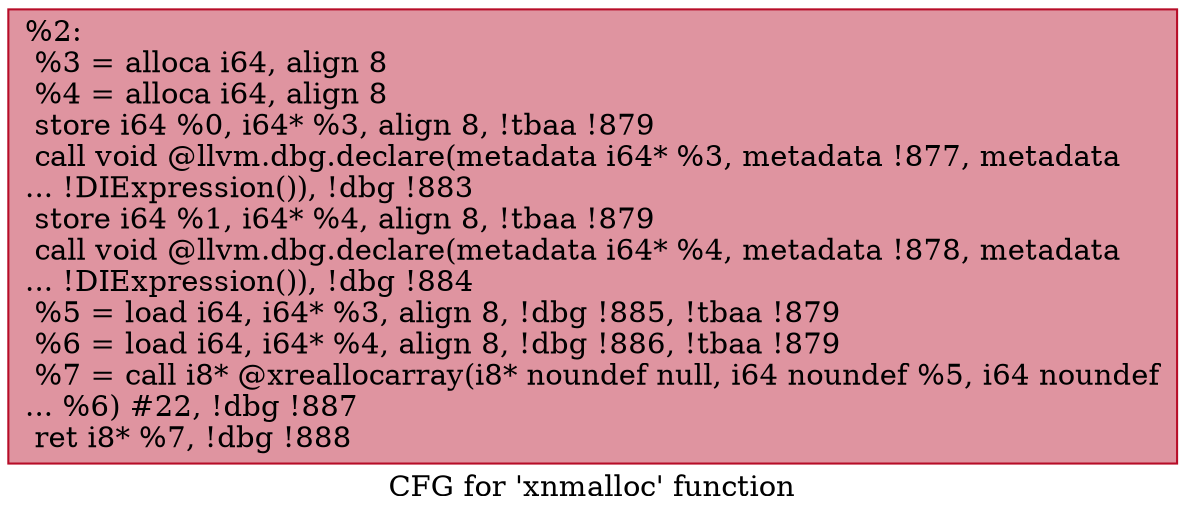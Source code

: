 digraph "CFG for 'xnmalloc' function" {
	label="CFG for 'xnmalloc' function";

	Node0x1490820 [shape=record,color="#b70d28ff", style=filled, fillcolor="#b70d2870",label="{%2:\l  %3 = alloca i64, align 8\l  %4 = alloca i64, align 8\l  store i64 %0, i64* %3, align 8, !tbaa !879\l  call void @llvm.dbg.declare(metadata i64* %3, metadata !877, metadata\l... !DIExpression()), !dbg !883\l  store i64 %1, i64* %4, align 8, !tbaa !879\l  call void @llvm.dbg.declare(metadata i64* %4, metadata !878, metadata\l... !DIExpression()), !dbg !884\l  %5 = load i64, i64* %3, align 8, !dbg !885, !tbaa !879\l  %6 = load i64, i64* %4, align 8, !dbg !886, !tbaa !879\l  %7 = call i8* @xreallocarray(i8* noundef null, i64 noundef %5, i64 noundef\l... %6) #22, !dbg !887\l  ret i8* %7, !dbg !888\l}"];
}
